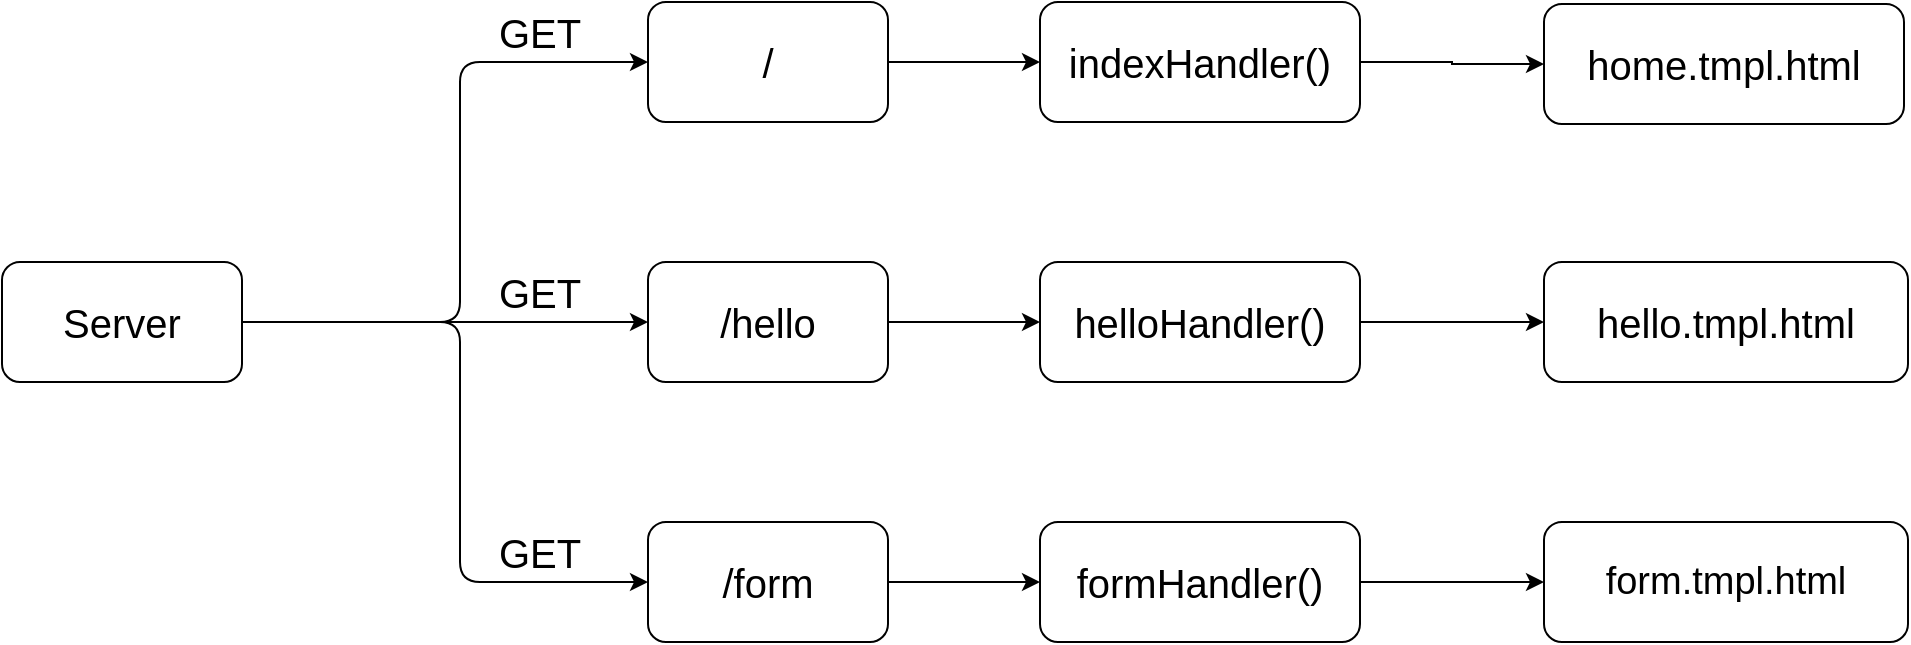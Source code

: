<mxfile version="19.0.3" type="device"><diagram id="ukgqqgiVzmeMciClyp9B" name="Page-1"><mxGraphModel dx="1296" dy="815" grid="1" gridSize="10" guides="1" tooltips="1" connect="1" arrows="1" fold="1" page="1" pageScale="1" pageWidth="827" pageHeight="1169" math="0" shadow="0"><root><mxCell id="0"/><mxCell id="1" parent="0"/><mxCell id="4" style="edgeStyle=none;html=1;entryX=0;entryY=0.5;entryDx=0;entryDy=0;" parent="1" source="U1SlVXEc2Paa0shxDuwU-1" target="U1SlVXEc2Paa0shxDuwU-3" edge="1"><mxGeometry relative="1" as="geometry"/></mxCell><mxCell id="5" style="edgeStyle=none;html=1;entryX=0;entryY=0.5;entryDx=0;entryDy=0;" parent="1" source="U1SlVXEc2Paa0shxDuwU-1" target="U1SlVXEc2Paa0shxDuwU-2" edge="1"><mxGeometry relative="1" as="geometry"><Array as="points"><mxPoint x="240" y="250"/><mxPoint x="240" y="120"/></Array></mxGeometry></mxCell><mxCell id="6" style="edgeStyle=none;html=1;entryX=0;entryY=0.5;entryDx=0;entryDy=0;" parent="1" source="U1SlVXEc2Paa0shxDuwU-1" target="U1SlVXEc2Paa0shxDuwU-4" edge="1"><mxGeometry relative="1" as="geometry"><Array as="points"><mxPoint x="240" y="250"/><mxPoint x="240" y="380"/></Array></mxGeometry></mxCell><mxCell id="U1SlVXEc2Paa0shxDuwU-1" value="&lt;font style=&quot;font-size: 20px;&quot;&gt;Server&lt;/font&gt;" style="rounded=1;whiteSpace=wrap;html=1;" parent="1" vertex="1"><mxGeometry x="11" y="220" width="120" height="60" as="geometry"/></mxCell><mxCell id="NC20kA_ilyJnd-zjCl4B-13" style="edgeStyle=orthogonalEdgeStyle;rounded=0;orthogonalLoop=1;jettySize=auto;html=1;entryX=0;entryY=0.5;entryDx=0;entryDy=0;" edge="1" parent="1" source="U1SlVXEc2Paa0shxDuwU-2" target="NC20kA_ilyJnd-zjCl4B-12"><mxGeometry relative="1" as="geometry"/></mxCell><mxCell id="U1SlVXEc2Paa0shxDuwU-2" value="&lt;font style=&quot;font-size: 20px;&quot;&gt;/&lt;/font&gt;" style="rounded=1;whiteSpace=wrap;html=1;" parent="1" vertex="1"><mxGeometry x="334" y="90" width="120" height="60" as="geometry"/></mxCell><mxCell id="NC20kA_ilyJnd-zjCl4B-30" style="edgeStyle=orthogonalEdgeStyle;rounded=0;orthogonalLoop=1;jettySize=auto;html=1;entryX=0;entryY=0.5;entryDx=0;entryDy=0;fontSize=20;" edge="1" parent="1" source="U1SlVXEc2Paa0shxDuwU-3" target="NC20kA_ilyJnd-zjCl4B-29"><mxGeometry relative="1" as="geometry"/></mxCell><mxCell id="U1SlVXEc2Paa0shxDuwU-3" value="&lt;font style=&quot;font-size: 20px;&quot;&gt;/hello&lt;/font&gt;" style="rounded=1;whiteSpace=wrap;html=1;" parent="1" vertex="1"><mxGeometry x="334" y="220" width="120" height="60" as="geometry"/></mxCell><mxCell id="NC20kA_ilyJnd-zjCl4B-32" style="edgeStyle=orthogonalEdgeStyle;rounded=0;orthogonalLoop=1;jettySize=auto;html=1;fontSize=20;" edge="1" parent="1" source="U1SlVXEc2Paa0shxDuwU-4" target="U1SlVXEc2Paa0shxDuwU-10"><mxGeometry relative="1" as="geometry"/></mxCell><mxCell id="U1SlVXEc2Paa0shxDuwU-4" value="&lt;font style=&quot;font-size: 20px;&quot;&gt;/form&lt;/font&gt;" style="rounded=1;whiteSpace=wrap;html=1;" parent="1" vertex="1"><mxGeometry x="334" y="350" width="120" height="60" as="geometry"/></mxCell><mxCell id="11" style="edgeStyle=none;html=1;entryX=0;entryY=0.5;entryDx=0;entryDy=0;" parent="1" source="U1SlVXEc2Paa0shxDuwU-10" target="U1SlVXEc2Paa0shxDuwU-11" edge="1"><mxGeometry relative="1" as="geometry"/></mxCell><mxCell id="U1SlVXEc2Paa0shxDuwU-10" value="&lt;font style=&quot;font-size: 20px;&quot;&gt;formHandler()&lt;/font&gt;" style="rounded=1;whiteSpace=wrap;html=1;" parent="1" vertex="1"><mxGeometry x="530" y="350" width="160" height="60" as="geometry"/></mxCell><mxCell id="U1SlVXEc2Paa0shxDuwU-11" value="&lt;font style=&quot;font-size: 19px;&quot;&gt;form.tmpl.html&lt;/font&gt;" style="rounded=1;whiteSpace=wrap;html=1;" parent="1" vertex="1"><mxGeometry x="782" y="350" width="182" height="60" as="geometry"/></mxCell><mxCell id="U1SlVXEc2Paa0shxDuwU-12" value="&lt;font style=&quot;font-size: 20px;&quot;&gt;hello.tmpl.html&lt;/font&gt;" style="rounded=1;whiteSpace=wrap;html=1;" parent="1" vertex="1"><mxGeometry x="782" y="220" width="182" height="60" as="geometry"/></mxCell><mxCell id="U1SlVXEc2Paa0shxDuwU-13" value="&lt;font style=&quot;font-size: 20px&quot;&gt;home.tmpl.html&lt;/font&gt;" style="rounded=1;whiteSpace=wrap;html=1;" parent="1" vertex="1"><mxGeometry x="782" y="91" width="180" height="60" as="geometry"/></mxCell><mxCell id="NC20kA_ilyJnd-zjCl4B-16" style="edgeStyle=orthogonalEdgeStyle;rounded=0;orthogonalLoop=1;jettySize=auto;html=1;entryX=0;entryY=0.5;entryDx=0;entryDy=0;fontSize=20;" edge="1" parent="1" source="NC20kA_ilyJnd-zjCl4B-12" target="U1SlVXEc2Paa0shxDuwU-13"><mxGeometry relative="1" as="geometry"/></mxCell><mxCell id="NC20kA_ilyJnd-zjCl4B-12" value="&lt;font style=&quot;font-size: 20px;&quot;&gt;indexHandler()&lt;/font&gt;" style="rounded=1;whiteSpace=wrap;html=1;" vertex="1" parent="1"><mxGeometry x="530" y="90" width="160" height="60" as="geometry"/></mxCell><mxCell id="NC20kA_ilyJnd-zjCl4B-26" value="GET" style="text;html=1;strokeColor=none;fillColor=none;align=center;verticalAlign=middle;whiteSpace=wrap;rounded=0;fontSize=20;" vertex="1" parent="1"><mxGeometry x="250" y="90" width="60" height="30" as="geometry"/></mxCell><mxCell id="NC20kA_ilyJnd-zjCl4B-27" value="GET" style="text;html=1;strokeColor=none;fillColor=none;align=center;verticalAlign=middle;whiteSpace=wrap;rounded=0;fontSize=20;" vertex="1" parent="1"><mxGeometry x="250" y="220" width="60" height="30" as="geometry"/></mxCell><mxCell id="NC20kA_ilyJnd-zjCl4B-28" value="GET" style="text;html=1;strokeColor=none;fillColor=none;align=center;verticalAlign=middle;whiteSpace=wrap;rounded=0;fontSize=20;" vertex="1" parent="1"><mxGeometry x="250" y="350" width="60" height="30" as="geometry"/></mxCell><mxCell id="NC20kA_ilyJnd-zjCl4B-31" style="edgeStyle=orthogonalEdgeStyle;rounded=0;orthogonalLoop=1;jettySize=auto;html=1;entryX=0;entryY=0.5;entryDx=0;entryDy=0;fontSize=20;" edge="1" parent="1" source="NC20kA_ilyJnd-zjCl4B-29" target="U1SlVXEc2Paa0shxDuwU-12"><mxGeometry relative="1" as="geometry"/></mxCell><mxCell id="NC20kA_ilyJnd-zjCl4B-29" value="&lt;font style=&quot;font-size: 20px;&quot;&gt;helloHandler()&lt;/font&gt;" style="rounded=1;whiteSpace=wrap;html=1;" vertex="1" parent="1"><mxGeometry x="530" y="220" width="160" height="60" as="geometry"/></mxCell></root></mxGraphModel></diagram></mxfile>